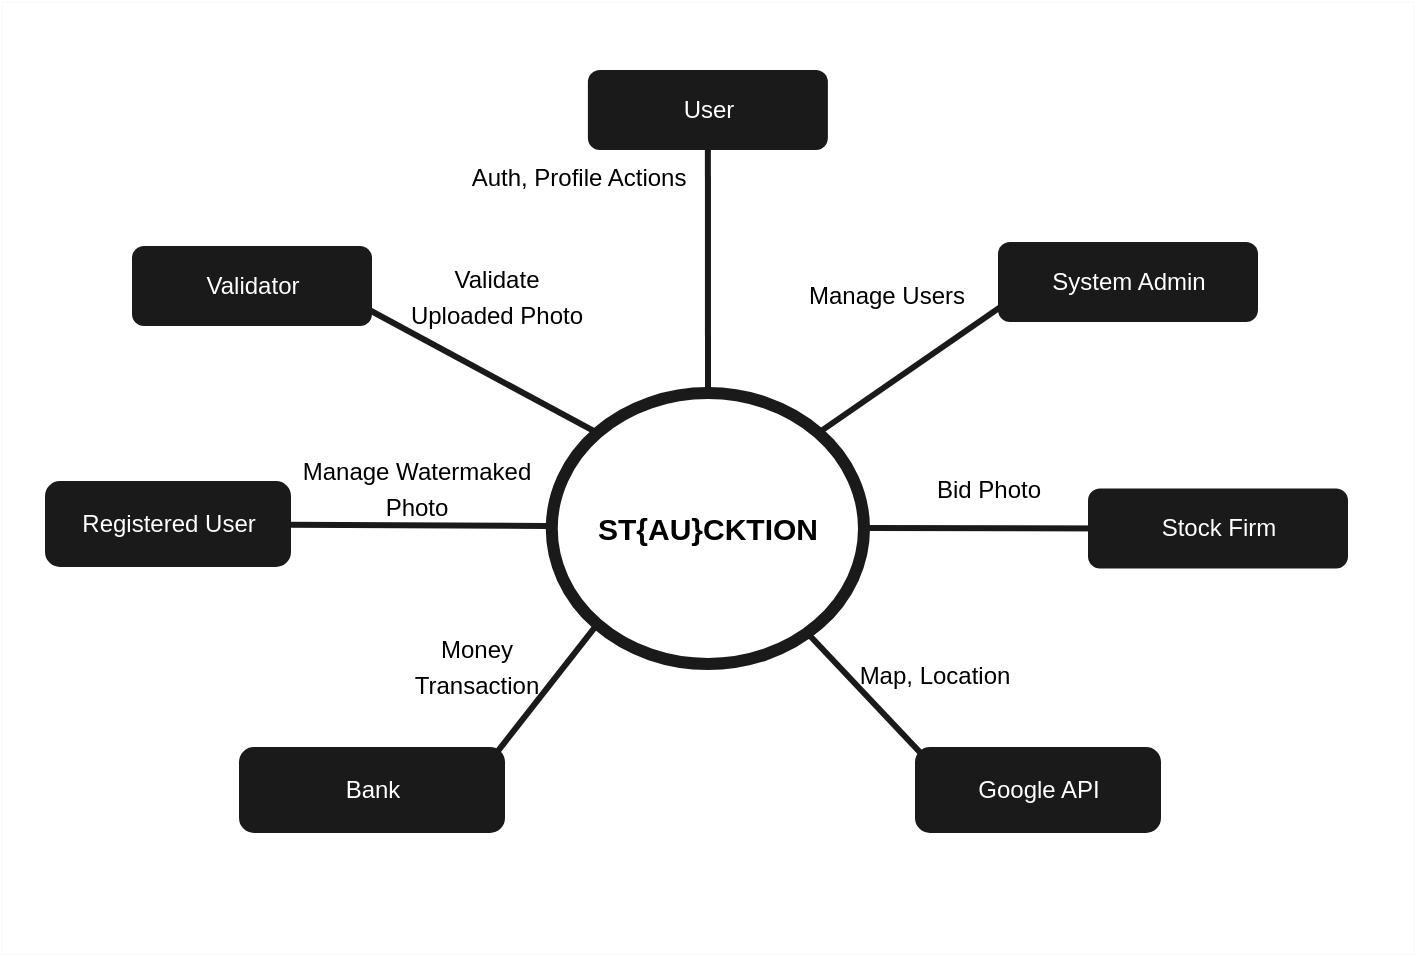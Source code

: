 <mxfile>
    <diagram id="j1pQOhtgEKODnYLBLOoF" name="Page-1">
        <mxGraphModel dx="224" dy="-405" grid="0" gridSize="10" guides="1" tooltips="1" connect="1" arrows="1" fold="1" page="1" pageScale="1" pageWidth="850" pageHeight="1100" background="#ffffff" math="0" shadow="0">
            <root>
                <mxCell id="0"/>
                <mxCell id="1" parent="0"/>
                <mxCell id="30" value="" style="rounded=0;whiteSpace=wrap;html=1;fontSize=12;fontColor=#000000;fillColor=none;strokeColor=#FCFCFC;" parent="1" vertex="1">
                    <mxGeometry x="910.94" y="1403" width="706" height="476" as="geometry"/>
                </mxCell>
                <mxCell id="4" value="" style="edgeStyle=none;endArrow=none;strokeWidth=3;strokeColor=#1A1A1A;html=1;fontSize=12;exitX=0;exitY=1;exitDx=0;exitDy=0;entryX=0.885;entryY=0.425;entryDx=0;entryDy=0;entryPerimeter=0;" parent="1" source="12" target="3" edge="1">
                    <mxGeometry x="3.38" y="978.55" width="100" height="100" as="geometry">
                        <mxPoint x="1114" y="1721" as="sourcePoint"/>
                        <mxPoint x="103.38" y="978.55" as="targetPoint"/>
                    </mxGeometry>
                </mxCell>
                <mxCell id="2" value="User" style="rounded=1;fillColor=#1A1A1A;strokeColor=none;strokeWidth=3;shadow=0;html=1;fontColor=#FFFFFF;fontSize=12;" parent="1" vertex="1">
                    <mxGeometry x="1203.94" y="1437" width="120" height="40" as="geometry"/>
                </mxCell>
                <mxCell id="3" value="Bank" style="rounded=1;fillColor=#1A1A1A;strokeColor=#1A1A1A;strokeWidth=3;shadow=0;html=1;fontColor=#FFFFFF;fontSize=12;" parent="1" vertex="1">
                    <mxGeometry x="1031" y="1777" width="130" height="40" as="geometry"/>
                </mxCell>
                <mxCell id="5" value="" style="edgeStyle=none;endArrow=none;strokeWidth=3;strokeColor=#1A1A1A;html=1;fontSize=12;" parent="1" target="2" edge="1">
                    <mxGeometry x="228.38" y="943.55" width="100" height="100" as="geometry">
                        <mxPoint x="1264" y="1596" as="sourcePoint"/>
                        <mxPoint x="328.38" y="943.55" as="targetPoint"/>
                    </mxGeometry>
                </mxCell>
                <mxCell id="8" value="Google API" style="rounded=1;fillColor=#1A1A1A;strokeColor=#1A1A1A;strokeWidth=3;shadow=0;html=1;fontColor=#FFFFFF;fontSize=12;" parent="1" vertex="1">
                    <mxGeometry x="1369" y="1777.0" width="120" height="40" as="geometry"/>
                </mxCell>
                <mxCell id="9" value="" style="edgeStyle=none;endArrow=none;strokeWidth=3;strokeColor=#1A1A1A;html=1;exitX=0.826;exitY=0.895;exitDx=0;exitDy=0;exitPerimeter=0;fontSize=12;entryX=0.133;entryY=0.425;entryDx=0;entryDy=0;entryPerimeter=0;" parent="1" source="12" target="8" edge="1">
                    <mxGeometry x="468.38" y="961.05" width="100" height="100" as="geometry">
                        <mxPoint x="1406.866" y="2247.731" as="sourcePoint"/>
                        <mxPoint x="568.38" y="961.05" as="targetPoint"/>
                    </mxGeometry>
                </mxCell>
                <mxCell id="10" value="Registered User" style="rounded=1;fillColor=#1A1A1A;strokeColor=#1A1A1A;strokeWidth=3;shadow=0;html=1;fontColor=#FFFFFF;fontSize=12;" parent="1" vertex="1">
                    <mxGeometry x="934" y="1644" width="120" height="40" as="geometry"/>
                </mxCell>
                <mxCell id="11" value="" style="edgeStyle=none;endArrow=none;strokeWidth=3;strokeColor=#1A1A1A;html=1;fontSize=12;" parent="1" target="10" edge="1">
                    <mxGeometry x="413.38" y="973.55" width="100" height="100" as="geometry">
                        <mxPoint x="1183" y="1665" as="sourcePoint"/>
                        <mxPoint x="513.38" y="973.55" as="targetPoint"/>
                    </mxGeometry>
                </mxCell>
                <mxCell id="13" value="Validator" style="rounded=1;fillColor=#1A1A1A;strokeColor=none;strokeWidth=3;shadow=0;html=1;fontColor=#FFFFFF;fontSize=12;" parent="1" vertex="1">
                    <mxGeometry x="976" y="1525" width="120" height="40" as="geometry"/>
                </mxCell>
                <mxCell id="14" value="" style="edgeStyle=none;endArrow=none;strokeWidth=3;strokeColor=#1A1A1A;html=1;fontSize=12;exitX=0;exitY=0;exitDx=0;exitDy=0;entryX=0.85;entryY=0.575;entryDx=0;entryDy=0;entryPerimeter=0;" parent="1" source="12" target="13" edge="1">
                    <mxGeometry x="-1273.12" y="618.55" width="100" height="100" as="geometry">
                        <mxPoint x="1125" y="1604" as="sourcePoint"/>
                        <mxPoint x="-1173.12" y="618.55" as="targetPoint"/>
                    </mxGeometry>
                </mxCell>
                <mxCell id="15" value="System Admin" style="rounded=1;fillColor=#1A1A1A;strokeColor=none;strokeWidth=3;shadow=0;html=1;fontColor=#FFFFFF;fontSize=12;" parent="1" vertex="1">
                    <mxGeometry x="1409" y="1523" width="130" height="40" as="geometry"/>
                </mxCell>
                <mxCell id="16" value="" style="edgeStyle=none;endArrow=none;strokeWidth=3;strokeColor=#1A1A1A;html=1;fontSize=12;exitX=1;exitY=0;exitDx=0;exitDy=0;entryX=0.115;entryY=0.575;entryDx=0;entryDy=0;entryPerimeter=0;" parent="1" source="12" target="15" edge="1">
                    <mxGeometry x="441.38" y="651.55" width="100" height="100" as="geometry">
                        <mxPoint x="1353" y="1572" as="sourcePoint"/>
                        <mxPoint x="541.38" y="651.55" as="targetPoint"/>
                    </mxGeometry>
                </mxCell>
                <mxCell id="19" value="&lt;font style=&quot;font-size: 12px;&quot;&gt;Money &lt;br&gt;Transaction&lt;/font&gt;" style="text;html=1;align=center;verticalAlign=middle;resizable=0;points=[];autosize=1;strokeColor=none;fillColor=none;fontSize=15;fontColor=#000000;" parent="1" vertex="1">
                    <mxGeometry x="1108" y="1710" width="80" height="48" as="geometry"/>
                </mxCell>
                <mxCell id="18" value="" style="edgeStyle=none;endArrow=none;strokeWidth=3;strokeColor=#1A1A1A;html=1;fontSize=12;exitX=0;exitY=0.5;exitDx=0;exitDy=0;" parent="1" edge="1">
                    <mxGeometry x="630.38" y="978.59" width="100" height="100" as="geometry">
                        <mxPoint x="1472" y="1666.28" as="sourcePoint"/>
                        <mxPoint x="1344" y="1666" as="targetPoint"/>
                    </mxGeometry>
                </mxCell>
                <mxCell id="21" value="&lt;span style=&quot;font-size: 12px;&quot;&gt;Manage&amp;nbsp;Watermaked &lt;br&gt;Photo&lt;/span&gt;" style="text;html=1;align=center;verticalAlign=middle;resizable=0;points=[];autosize=1;strokeColor=none;fillColor=none;fontSize=15;fontColor=#000000;" parent="1" vertex="1">
                    <mxGeometry x="1052" y="1621" width="132" height="48" as="geometry"/>
                </mxCell>
                <mxCell id="22" value="&lt;span style=&quot;font-size: 12px;&quot;&gt;Map, Location&lt;/span&gt;" style="text;html=1;align=center;verticalAlign=middle;resizable=0;points=[];autosize=1;strokeColor=none;fillColor=none;fontSize=15;fontColor=#000000;" parent="1" vertex="1">
                    <mxGeometry x="1330" y="1723" width="93" height="30" as="geometry"/>
                </mxCell>
                <mxCell id="23" value="&lt;span style=&quot;font-size: 12px;&quot;&gt;Bid Photo&lt;/span&gt;" style="text;html=1;align=center;verticalAlign=middle;resizable=0;points=[];autosize=1;strokeColor=none;fillColor=none;fontSize=15;fontColor=#000000;" parent="1" vertex="1">
                    <mxGeometry x="1369" y="1630" width="70" height="30" as="geometry"/>
                </mxCell>
                <mxCell id="25" value="&lt;span style=&quot;font-size: 12px;&quot;&gt;Validate &lt;br&gt;Uploaded Photo&lt;/span&gt;" style="text;html=1;align=center;verticalAlign=middle;resizable=0;points=[];autosize=1;strokeColor=none;fillColor=none;fontSize=15;fontColor=#000000;" parent="1" vertex="1">
                    <mxGeometry x="1106" y="1525" width="104" height="48" as="geometry"/>
                </mxCell>
                <mxCell id="12" value="&lt;font color=&quot;#000000&quot; style=&quot;font-size: 15px;&quot;&gt;ST{AU}CKTION&lt;/font&gt;" style="ellipse;whiteSpace=wrap;html=1;shadow=0;fontFamily=Helvetica;fontSize=15;fontColor=#2F5B7C;align=center;strokeColor=#1A1A1A;strokeWidth=6;fillColor=#FFFFFF;fontStyle=1;gradientColor=none;" parent="1" vertex="1">
                    <mxGeometry x="1185.88" y="1598.55" width="156.12" height="135.45" as="geometry"/>
                </mxCell>
                <mxCell id="26" value="&lt;span style=&quot;font-size: 12px;&quot;&gt;Manage Users&lt;/span&gt;" style="text;html=1;align=center;verticalAlign=middle;resizable=0;points=[];autosize=1;strokeColor=none;fillColor=none;fontSize=15;fontColor=#000000;" parent="1" vertex="1">
                    <mxGeometry x="1305" y="1533" width="96" height="30" as="geometry"/>
                </mxCell>
                <mxCell id="27" value="&lt;span style=&quot;font-size: 12px;&quot;&gt;Auth, Profile Actions&lt;/span&gt;" style="text;html=1;align=center;verticalAlign=middle;resizable=0;points=[];autosize=1;strokeColor=none;fillColor=none;fontSize=15;fontColor=#000000;" parent="1" vertex="1">
                    <mxGeometry x="1136" y="1474" width="125" height="30" as="geometry"/>
                </mxCell>
                <mxCell id="31" value="Stock Firm" style="rounded=1;fillColor=#1A1A1A;strokeColor=none;strokeWidth=3;shadow=0;html=1;fontColor=#FFFFFF;fontSize=12;" vertex="1" parent="1">
                    <mxGeometry x="1454" y="1646.28" width="130" height="40" as="geometry"/>
                </mxCell>
            </root>
        </mxGraphModel>
    </diagram>
</mxfile>